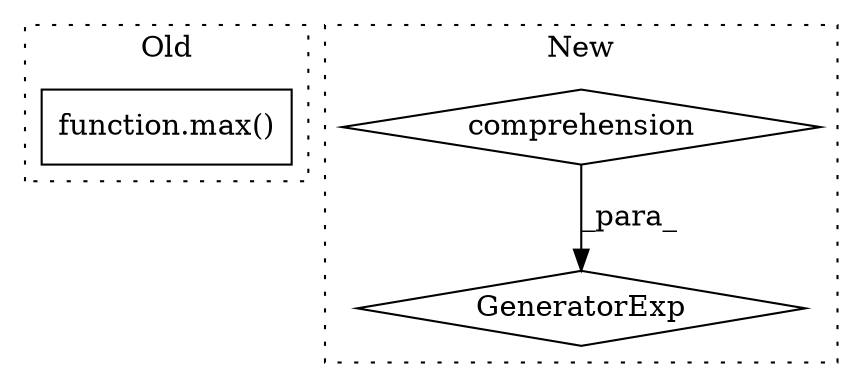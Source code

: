 digraph G {
subgraph cluster0 {
1 [label="function.max()" a="75" s="9484,9491" l="4,32" shape="box"];
label = "Old";
style="dotted";
}
subgraph cluster1 {
2 [label="GeneratorExp" a="55" s="10428" l="1" shape="diamond"];
3 [label="comprehension" a="45" s="10430" l="3" shape="diamond"];
label = "New";
style="dotted";
}
3 -> 2 [label="_para_"];
}